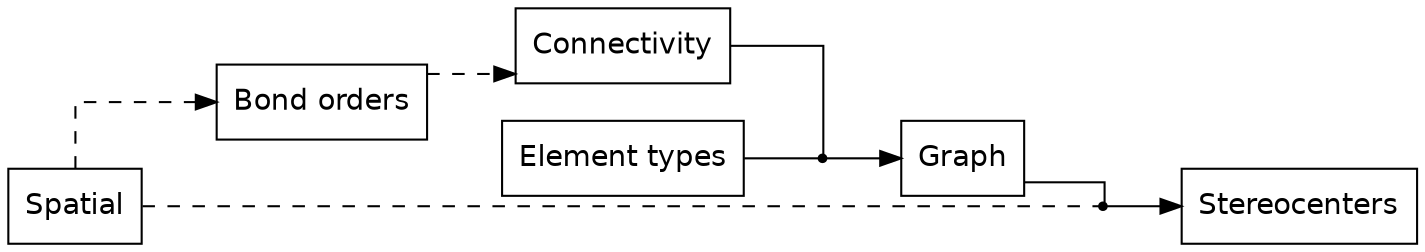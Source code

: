 digraph g {
  graph [rankdir="LR", splines="ortho", concentrate=true, fontname="helvetica"];
  node [shape=box, fontname="helvetica"];
  edge [fontname="helvetica"];

  bo [label="Bond orders"];
  elem [label="Element types"];
  conn [label="Connectivity"];
  coord [label="Spatial"];
  graphn [label="Graph"];
  stereo [label="Stereocenters"];

  i1 [shape="point"];
  i2 [shape="point"];

  bo -> conn [style="dashed"];
  conn -> i1 [dir="none"];
  elem -> i1 [dir="none"];
  i1 -> graphn;
  coord -> bo [style="dashed"];

  graphn -> i2 [dir="none"];
  coord -> i2 [style="dashed", dir="none"];
  i2 -> stereo;
}
